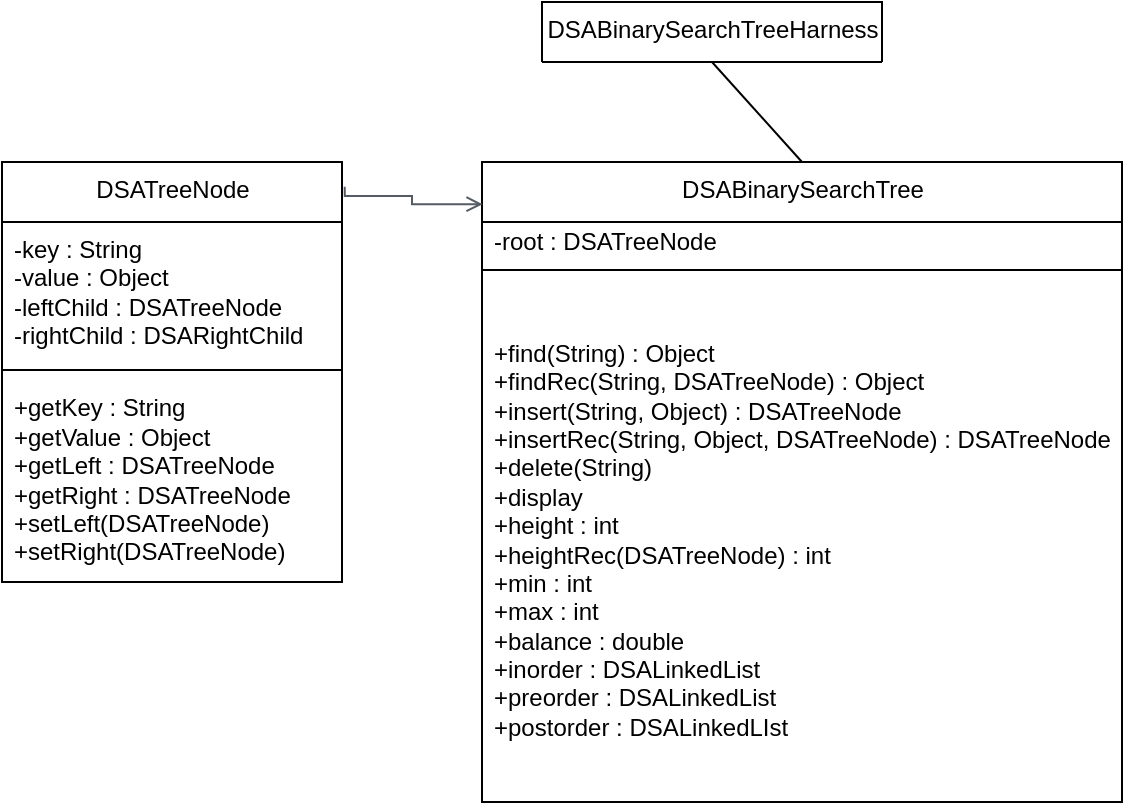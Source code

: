 <mxfile version="17.4.1" type="device"><diagram id="HTmiUN83gDFsH0Yhneky" name="Page-1"><mxGraphModel dx="630" dy="586" grid="1" gridSize="10" guides="1" tooltips="1" connect="1" arrows="1" fold="1" page="1" pageScale="1" pageWidth="827" pageHeight="1169" math="0" shadow="0"><root><mxCell id="0"/><mxCell id="1" parent="0"/><mxCell id="2" value="DSATreeNode" style="swimlane;fontStyle=0;align=center;verticalAlign=top;childLayout=stackLayout;horizontal=1;startSize=30;horizontalStack=0;resizeParent=1;resizeParentMax=0;resizeLast=0;collapsible=0;marginBottom=0;html=1;" parent="1" vertex="1"><mxGeometry x="340" y="480" width="170" height="210" as="geometry"/></mxCell><mxCell id="4" value="-key : String&lt;br&gt;-value : Object&lt;br&gt;-leftChild : DSATreeNode&lt;br&gt;-rightChild : DSARightChild" style="text;html=1;strokeColor=none;fillColor=none;align=left;verticalAlign=middle;spacingLeft=4;spacingRight=4;overflow=hidden;rotatable=0;points=[[0,0.5],[1,0.5]];portConstraint=eastwest;" parent="2" vertex="1"><mxGeometry y="30" width="170" height="70" as="geometry"/></mxCell><mxCell id="7" value="" style="line;strokeWidth=1;fillColor=none;align=left;verticalAlign=middle;spacingTop=-1;spacingLeft=3;spacingRight=3;rotatable=0;labelPosition=right;points=[];portConstraint=eastwest;" parent="2" vertex="1"><mxGeometry y="100" width="170" height="8" as="geometry"/></mxCell><mxCell id="9" value="+getKey : String&lt;br&gt;+getValue : Object&lt;br&gt;+getLeft : DSATreeNode&lt;br&gt;+getRight : DSATreeNode&lt;br&gt;+setLeft(DSATreeNode)&lt;br&gt;+setRight(DSATreeNode)" style="text;html=1;strokeColor=none;fillColor=none;align=left;verticalAlign=middle;spacingLeft=4;spacingRight=4;overflow=hidden;rotatable=0;points=[[0,0.5],[1,0.5]];portConstraint=eastwest;" parent="2" vertex="1"><mxGeometry y="108" width="170" height="102" as="geometry"/></mxCell><mxCell id="10" value="DSABinarySearchTree" style="swimlane;fontStyle=0;align=center;verticalAlign=top;childLayout=stackLayout;horizontal=1;startSize=30;horizontalStack=0;resizeParent=1;resizeParentMax=0;resizeLast=0;collapsible=0;marginBottom=0;html=1;" parent="1" vertex="1"><mxGeometry x="580" y="480" width="320" height="320" as="geometry"/></mxCell><mxCell id="11" value="-root : DSATreeNode" style="text;html=1;strokeColor=none;fillColor=none;align=left;verticalAlign=middle;spacingLeft=4;spacingRight=4;overflow=hidden;rotatable=0;points=[[0,0.5],[1,0.5]];portConstraint=eastwest;" parent="10" vertex="1"><mxGeometry y="30" width="320" height="20" as="geometry"/></mxCell><mxCell id="15" value="" style="line;strokeWidth=1;fillColor=none;align=left;verticalAlign=middle;spacingTop=-1;spacingLeft=3;spacingRight=3;rotatable=0;labelPosition=right;points=[];portConstraint=eastwest;" parent="10" vertex="1"><mxGeometry y="50" width="320" height="8" as="geometry"/></mxCell><mxCell id="17" value="+find(String) : Object&lt;br&gt;+findRec(String, DSATreeNode) : Object&lt;br&gt;+insert(String, Object) : DSATreeNode&lt;br&gt;+insertRec(String, Object, DSATreeNode) : DSATreeNode&lt;br&gt;+delete(String)&lt;br&gt;+display&lt;br&gt;+height : int&lt;br&gt;+heightRec(DSATreeNode) : int&lt;br&gt;+min : int&lt;br&gt;+max : int&lt;br&gt;+balance : double&lt;br&gt;+inorder : DSALinkedList&lt;br&gt;+preorder : DSALinkedList&lt;br&gt;+postorder : DSALinkedLIst" style="text;html=1;strokeColor=none;fillColor=none;align=left;verticalAlign=middle;spacingLeft=4;spacingRight=4;overflow=hidden;rotatable=0;points=[[0,0.5],[1,0.5]];portConstraint=eastwest;" parent="10" vertex="1"><mxGeometry y="58" width="320" height="262" as="geometry"/></mxCell><mxCell id="_OK_pJHsExcEsYbtxXyX-20" value="" style="edgeStyle=orthogonalEdgeStyle;html=1;endArrow=open;elbow=vertical;startArrow=none;endFill=0;strokeColor=#545B64;rounded=0;exitX=1.008;exitY=0.059;exitDx=0;exitDy=0;exitPerimeter=0;entryX=0.001;entryY=0.066;entryDx=0;entryDy=0;entryPerimeter=0;" parent="1" source="2" target="10" edge="1"><mxGeometry width="100" relative="1" as="geometry"><mxPoint x="390" y="460" as="sourcePoint"/><mxPoint x="490" y="460" as="targetPoint"/><Array as="points"><mxPoint x="511" y="497"/><mxPoint x="545" y="497"/></Array></mxGeometry></mxCell><mxCell id="_OK_pJHsExcEsYbtxXyX-21" value="DSABinarySearchTreeHarness" style="swimlane;fontStyle=0;align=center;verticalAlign=top;childLayout=stackLayout;horizontal=1;startSize=38;horizontalStack=0;resizeParent=1;resizeParentMax=0;resizeLast=0;collapsible=0;marginBottom=0;html=1;" parent="1" vertex="1"><mxGeometry x="610" y="400" width="170" height="30" as="geometry"/></mxCell><mxCell id="_OK_pJHsExcEsYbtxXyX-25" value="" style="endArrow=none;html=1;rounded=0;strokeColor=#000000;entryX=0.5;entryY=1;entryDx=0;entryDy=0;exitX=0.5;exitY=0;exitDx=0;exitDy=0;" parent="1" source="10" target="_OK_pJHsExcEsYbtxXyX-21" edge="1"><mxGeometry width="50" height="50" relative="1" as="geometry"><mxPoint x="410" y="540" as="sourcePoint"/><mxPoint x="460" y="490" as="targetPoint"/></mxGeometry></mxCell></root></mxGraphModel></diagram></mxfile>